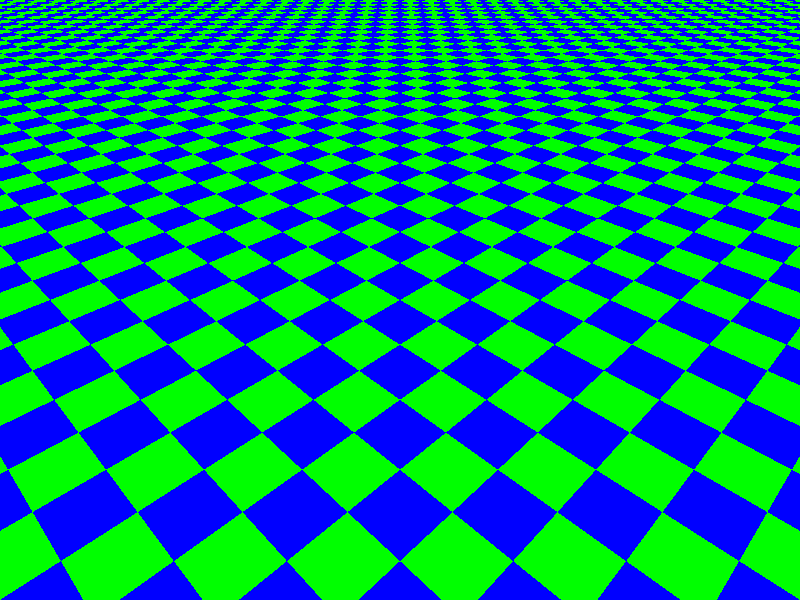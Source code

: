 #version 3.7

global_settings {assumed_gamma 1.0}

#include "colors.inc"
#include "strings.inc"

#declare DebugLight = light_source {<100,120,-130> White * 2}

background { Blue}
camera {
	perspective
	location    <10, 10, -10> *.5
  right       x * image_width / image_height
  look_at     <0,0,0>
}



plane {
	y, -1
	pigment {checker}
	translate -y
}
